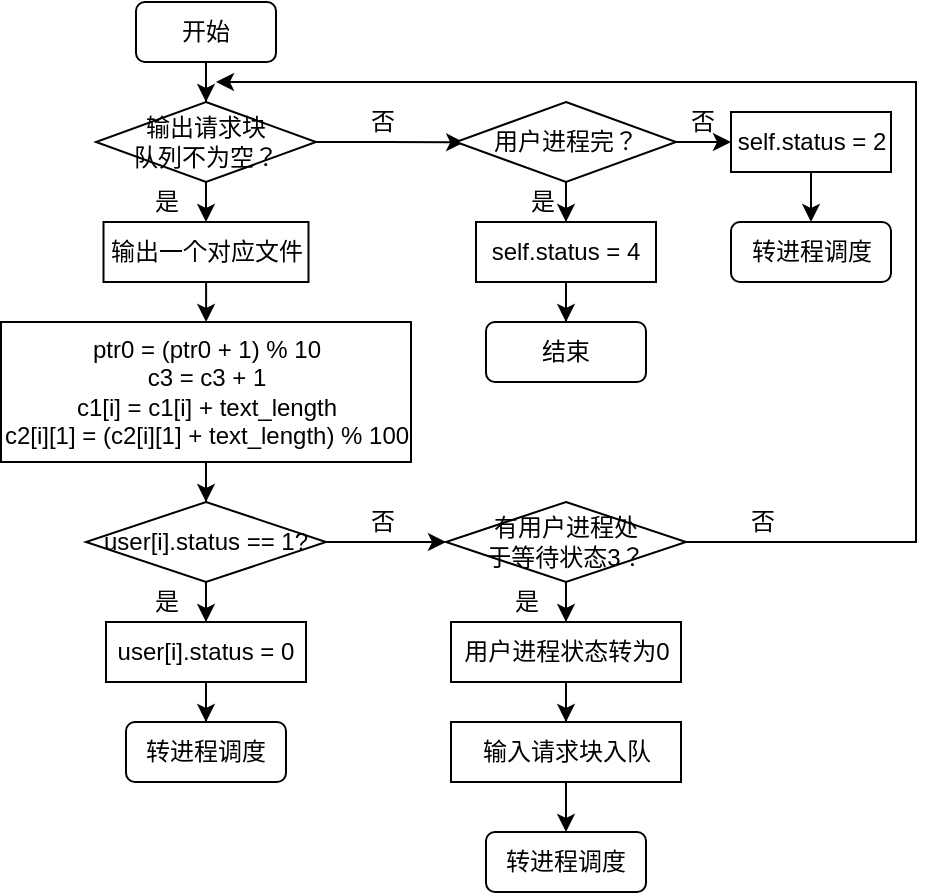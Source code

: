 <mxfile version="16.5.1" type="device"><diagram id="YnOraPsy1O8tWN_an6CT" name="第 1 页"><mxGraphModel dx="1002" dy="786" grid="0" gridSize="10" guides="1" tooltips="1" connect="1" arrows="1" fold="1" page="0" pageScale="1" pageWidth="827" pageHeight="1169" math="0" shadow="0"><root><mxCell id="0"/><mxCell id="1" parent="0"/><mxCell id="PVnVP6NXRxf0Q479zD7S-4" style="edgeStyle=orthogonalEdgeStyle;rounded=0;orthogonalLoop=1;jettySize=auto;html=1;" edge="1" parent="1" source="PVnVP6NXRxf0Q479zD7S-1" target="PVnVP6NXRxf0Q479zD7S-3"><mxGeometry relative="1" as="geometry"/></mxCell><mxCell id="PVnVP6NXRxf0Q479zD7S-1" value="开始" style="rounded=1;whiteSpace=wrap;html=1;" vertex="1" parent="1"><mxGeometry x="230" y="170" width="70" height="30" as="geometry"/></mxCell><mxCell id="PVnVP6NXRxf0Q479zD7S-6" value="" style="edgeStyle=orthogonalEdgeStyle;rounded=0;orthogonalLoop=1;jettySize=auto;html=1;" edge="1" parent="1" source="PVnVP6NXRxf0Q479zD7S-3" target="PVnVP6NXRxf0Q479zD7S-5"><mxGeometry relative="1" as="geometry"/></mxCell><mxCell id="PVnVP6NXRxf0Q479zD7S-11" style="edgeStyle=orthogonalEdgeStyle;rounded=0;orthogonalLoop=1;jettySize=auto;html=1;entryX=0.037;entryY=0.505;entryDx=0;entryDy=0;entryPerimeter=0;" edge="1" parent="1" source="PVnVP6NXRxf0Q479zD7S-3" target="PVnVP6NXRxf0Q479zD7S-8"><mxGeometry relative="1" as="geometry"/></mxCell><mxCell id="PVnVP6NXRxf0Q479zD7S-3" value="&lt;span&gt;输出请求块&lt;br&gt;队列不为空？&lt;/span&gt;" style="rhombus;whiteSpace=wrap;html=1;" vertex="1" parent="1"><mxGeometry x="210" y="220" width="110" height="40" as="geometry"/></mxCell><mxCell id="PVnVP6NXRxf0Q479zD7S-25" style="edgeStyle=orthogonalEdgeStyle;rounded=0;orthogonalLoop=1;jettySize=auto;html=1;entryX=0.5;entryY=0;entryDx=0;entryDy=0;" edge="1" parent="1" source="PVnVP6NXRxf0Q479zD7S-5" target="PVnVP6NXRxf0Q479zD7S-24"><mxGeometry relative="1" as="geometry"/></mxCell><mxCell id="PVnVP6NXRxf0Q479zD7S-5" value="输出一个对应文件" style="whiteSpace=wrap;html=1;" vertex="1" parent="1"><mxGeometry x="213.75" y="280" width="102.5" height="30" as="geometry"/></mxCell><mxCell id="PVnVP6NXRxf0Q479zD7S-20" value="" style="edgeStyle=orthogonalEdgeStyle;rounded=0;orthogonalLoop=1;jettySize=auto;html=1;" edge="1" parent="1" source="PVnVP6NXRxf0Q479zD7S-7" target="PVnVP6NXRxf0Q479zD7S-19"><mxGeometry relative="1" as="geometry"/></mxCell><mxCell id="PVnVP6NXRxf0Q479zD7S-7" value="self.status = 4" style="whiteSpace=wrap;html=1;" vertex="1" parent="1"><mxGeometry x="400" y="280" width="90" height="30" as="geometry"/></mxCell><mxCell id="PVnVP6NXRxf0Q479zD7S-10" style="edgeStyle=orthogonalEdgeStyle;rounded=0;orthogonalLoop=1;jettySize=auto;html=1;entryX=0.5;entryY=0;entryDx=0;entryDy=0;" edge="1" parent="1" source="PVnVP6NXRxf0Q479zD7S-8" target="PVnVP6NXRxf0Q479zD7S-7"><mxGeometry relative="1" as="geometry"/></mxCell><mxCell id="PVnVP6NXRxf0Q479zD7S-15" value="" style="edgeStyle=orthogonalEdgeStyle;rounded=0;orthogonalLoop=1;jettySize=auto;html=1;" edge="1" parent="1" source="PVnVP6NXRxf0Q479zD7S-8" target="PVnVP6NXRxf0Q479zD7S-14"><mxGeometry relative="1" as="geometry"/></mxCell><mxCell id="PVnVP6NXRxf0Q479zD7S-8" value="&lt;span&gt;用户进程完？&lt;/span&gt;" style="rhombus;whiteSpace=wrap;html=1;" vertex="1" parent="1"><mxGeometry x="390" y="220" width="110" height="40" as="geometry"/></mxCell><mxCell id="PVnVP6NXRxf0Q479zD7S-12" value="否" style="text;html=1;align=center;verticalAlign=middle;resizable=0;points=[];autosize=1;strokeColor=none;fillColor=none;" vertex="1" parent="1"><mxGeometry x="337.5" y="220" width="30" height="20" as="geometry"/></mxCell><mxCell id="PVnVP6NXRxf0Q479zD7S-13" value="是" style="text;html=1;align=center;verticalAlign=middle;resizable=0;points=[];autosize=1;strokeColor=none;fillColor=none;" vertex="1" parent="1"><mxGeometry x="230" y="260" width="30" height="20" as="geometry"/></mxCell><mxCell id="PVnVP6NXRxf0Q479zD7S-18" value="" style="edgeStyle=orthogonalEdgeStyle;rounded=0;orthogonalLoop=1;jettySize=auto;html=1;" edge="1" parent="1" source="PVnVP6NXRxf0Q479zD7S-14" target="PVnVP6NXRxf0Q479zD7S-17"><mxGeometry relative="1" as="geometry"/></mxCell><mxCell id="PVnVP6NXRxf0Q479zD7S-14" value="self.status = 2&lt;br&gt;" style="whiteSpace=wrap;html=1;" vertex="1" parent="1"><mxGeometry x="527.5" y="225" width="80" height="30" as="geometry"/></mxCell><mxCell id="PVnVP6NXRxf0Q479zD7S-17" value="转进程调度" style="whiteSpace=wrap;html=1;rounded=1;" vertex="1" parent="1"><mxGeometry x="527.5" y="280" width="80" height="30" as="geometry"/></mxCell><mxCell id="PVnVP6NXRxf0Q479zD7S-19" value="结束" style="whiteSpace=wrap;html=1;rounded=1;" vertex="1" parent="1"><mxGeometry x="405" y="330" width="80" height="30" as="geometry"/></mxCell><mxCell id="PVnVP6NXRxf0Q479zD7S-21" value="是" style="text;html=1;align=center;verticalAlign=middle;resizable=0;points=[];autosize=1;strokeColor=none;fillColor=none;" vertex="1" parent="1"><mxGeometry x="417.5" y="260" width="30" height="20" as="geometry"/></mxCell><mxCell id="PVnVP6NXRxf0Q479zD7S-22" value="否" style="text;html=1;align=center;verticalAlign=middle;resizable=0;points=[];autosize=1;strokeColor=none;fillColor=none;" vertex="1" parent="1"><mxGeometry x="497.5" y="220" width="30" height="20" as="geometry"/></mxCell><mxCell id="PVnVP6NXRxf0Q479zD7S-29" style="edgeStyle=orthogonalEdgeStyle;rounded=0;orthogonalLoop=1;jettySize=auto;html=1;" edge="1" parent="1" source="PVnVP6NXRxf0Q479zD7S-24" target="PVnVP6NXRxf0Q479zD7S-28"><mxGeometry relative="1" as="geometry"/></mxCell><mxCell id="PVnVP6NXRxf0Q479zD7S-24" value="ptr0 = (ptr0 + 1) % 10&lt;br&gt;c3 = c3 + 1&lt;br&gt;c1[i] = c1[i] + text_length&lt;br&gt;c2[i][1] = (c2[i][1] + text_length) % 100" style="whiteSpace=wrap;html=1;" vertex="1" parent="1"><mxGeometry x="162.5" y="330" width="205" height="70" as="geometry"/></mxCell><mxCell id="PVnVP6NXRxf0Q479zD7S-33" style="edgeStyle=orthogonalEdgeStyle;rounded=0;orthogonalLoop=1;jettySize=auto;html=1;" edge="1" parent="1" source="PVnVP6NXRxf0Q479zD7S-28" target="PVnVP6NXRxf0Q479zD7S-31"><mxGeometry relative="1" as="geometry"/></mxCell><mxCell id="PVnVP6NXRxf0Q479zD7S-36" style="edgeStyle=orthogonalEdgeStyle;rounded=0;orthogonalLoop=1;jettySize=auto;html=1;" edge="1" parent="1" source="PVnVP6NXRxf0Q479zD7S-28" target="PVnVP6NXRxf0Q479zD7S-35"><mxGeometry relative="1" as="geometry"/></mxCell><mxCell id="PVnVP6NXRxf0Q479zD7S-28" value="user[i].status == 1?" style="rhombus;whiteSpace=wrap;html=1;" vertex="1" parent="1"><mxGeometry x="205" y="420" width="120" height="40" as="geometry"/></mxCell><mxCell id="PVnVP6NXRxf0Q479zD7S-30" value="" style="edgeStyle=orthogonalEdgeStyle;rounded=0;orthogonalLoop=1;jettySize=auto;html=1;" edge="1" parent="1" source="PVnVP6NXRxf0Q479zD7S-31" target="PVnVP6NXRxf0Q479zD7S-32"><mxGeometry relative="1" as="geometry"/></mxCell><mxCell id="PVnVP6NXRxf0Q479zD7S-31" value="user[i].status = 0" style="whiteSpace=wrap;html=1;" vertex="1" parent="1"><mxGeometry x="215" y="480" width="100" height="30" as="geometry"/></mxCell><mxCell id="PVnVP6NXRxf0Q479zD7S-32" value="转进程调度" style="whiteSpace=wrap;html=1;rounded=1;" vertex="1" parent="1"><mxGeometry x="225" y="530" width="80" height="30" as="geometry"/></mxCell><mxCell id="PVnVP6NXRxf0Q479zD7S-34" value="是" style="text;html=1;align=center;verticalAlign=middle;resizable=0;points=[];autosize=1;strokeColor=none;fillColor=none;" vertex="1" parent="1"><mxGeometry x="230" y="460" width="30" height="20" as="geometry"/></mxCell><mxCell id="PVnVP6NXRxf0Q479zD7S-51" style="edgeStyle=orthogonalEdgeStyle;rounded=0;orthogonalLoop=1;jettySize=auto;html=1;" edge="1" parent="1" source="PVnVP6NXRxf0Q479zD7S-35"><mxGeometry relative="1" as="geometry"><mxPoint x="270" y="210" as="targetPoint"/><Array as="points"><mxPoint x="620" y="440"/><mxPoint x="620" y="210"/></Array></mxGeometry></mxCell><mxCell id="PVnVP6NXRxf0Q479zD7S-35" value="有用户进程处&lt;br&gt;于等待状态3？" style="rhombus;whiteSpace=wrap;html=1;" vertex="1" parent="1"><mxGeometry x="385" y="420" width="120" height="40" as="geometry"/></mxCell><mxCell id="PVnVP6NXRxf0Q479zD7S-37" value="否" style="text;html=1;align=center;verticalAlign=middle;resizable=0;points=[];autosize=1;strokeColor=none;fillColor=none;" vertex="1" parent="1"><mxGeometry x="337.5" y="420" width="30" height="20" as="geometry"/></mxCell><mxCell id="PVnVP6NXRxf0Q479zD7S-41" style="edgeStyle=orthogonalEdgeStyle;rounded=0;orthogonalLoop=1;jettySize=auto;html=1;exitX=0.5;exitY=1;exitDx=0;exitDy=0;" edge="1" parent="1" target="PVnVP6NXRxf0Q479zD7S-43" source="PVnVP6NXRxf0Q479zD7S-35"><mxGeometry relative="1" as="geometry"><mxPoint x="445.0" y="460" as="sourcePoint"/></mxGeometry></mxCell><mxCell id="PVnVP6NXRxf0Q479zD7S-42" value="" style="edgeStyle=orthogonalEdgeStyle;rounded=0;orthogonalLoop=1;jettySize=auto;html=1;entryX=0.5;entryY=0;entryDx=0;entryDy=0;" edge="1" parent="1" source="PVnVP6NXRxf0Q479zD7S-43" target="PVnVP6NXRxf0Q479zD7S-47"><mxGeometry relative="1" as="geometry"><mxPoint x="445.024" y="530" as="targetPoint"/></mxGeometry></mxCell><mxCell id="PVnVP6NXRxf0Q479zD7S-43" value="用户进程状态转为0" style="whiteSpace=wrap;html=1;" vertex="1" parent="1"><mxGeometry x="387.5" y="480" width="115" height="30" as="geometry"/></mxCell><mxCell id="PVnVP6NXRxf0Q479zD7S-45" value="是" style="text;html=1;align=center;verticalAlign=middle;resizable=0;points=[];autosize=1;strokeColor=none;fillColor=none;" vertex="1" parent="1"><mxGeometry x="410" y="460" width="30" height="20" as="geometry"/></mxCell><mxCell id="PVnVP6NXRxf0Q479zD7S-46" value="转进程调度" style="whiteSpace=wrap;html=1;rounded=1;" vertex="1" parent="1"><mxGeometry x="405" y="585" width="80" height="30" as="geometry"/></mxCell><mxCell id="PVnVP6NXRxf0Q479zD7S-50" style="edgeStyle=orthogonalEdgeStyle;rounded=0;orthogonalLoop=1;jettySize=auto;html=1;" edge="1" parent="1" source="PVnVP6NXRxf0Q479zD7S-47" target="PVnVP6NXRxf0Q479zD7S-46"><mxGeometry relative="1" as="geometry"/></mxCell><mxCell id="PVnVP6NXRxf0Q479zD7S-47" value="输入请求块入队" style="whiteSpace=wrap;html=1;" vertex="1" parent="1"><mxGeometry x="387.5" y="530" width="115" height="30" as="geometry"/></mxCell><mxCell id="PVnVP6NXRxf0Q479zD7S-52" value="否" style="text;html=1;align=center;verticalAlign=middle;resizable=0;points=[];autosize=1;strokeColor=none;fillColor=none;" vertex="1" parent="1"><mxGeometry x="527.5" y="420" width="30" height="20" as="geometry"/></mxCell></root></mxGraphModel></diagram></mxfile>
